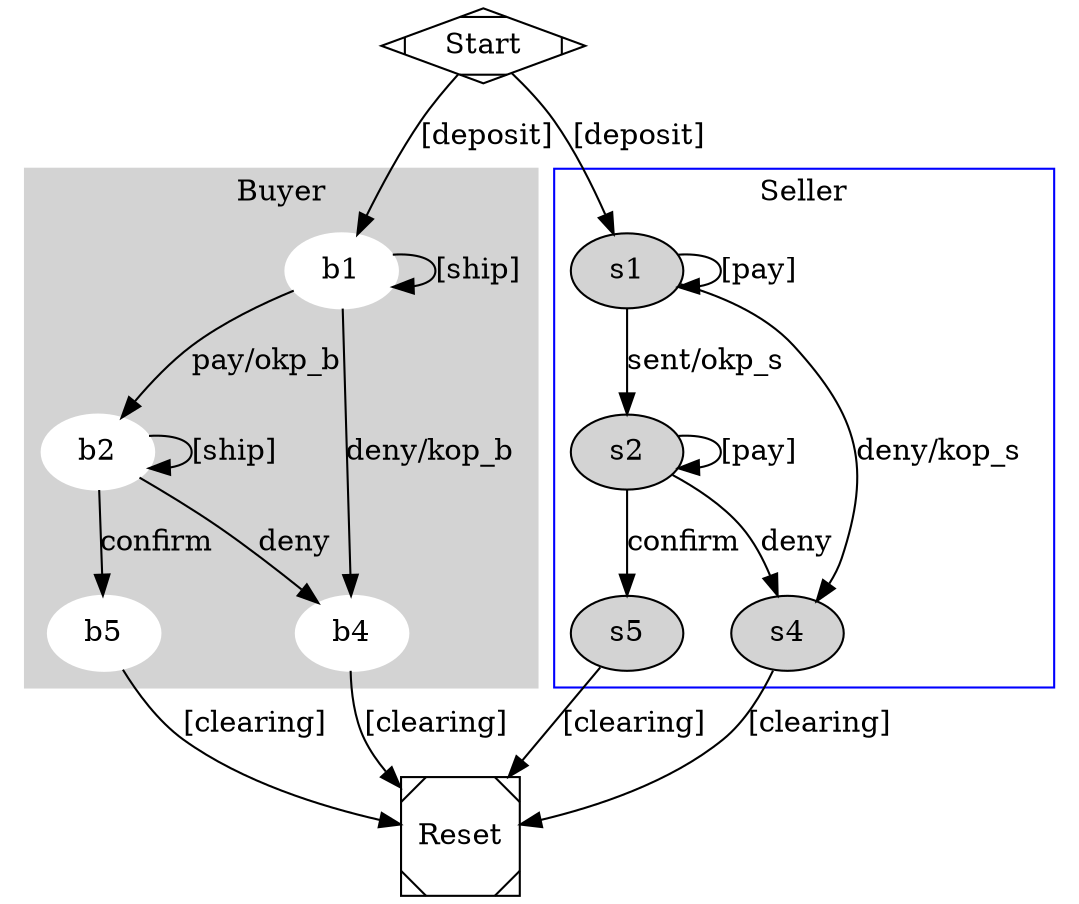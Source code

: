 
        
    digraph G {

        subgraph cluster_0 {
            style=filled;
            color=lightgrey;
            node [style=filled,color=white];

            // b1 -> b1  [ label = "[ship]" ];
            b1 -> b2 [label = "pay/okp_b" ];
            b2 -> b2 [label = "[ship]" ];
            b1-> b1 [label = "[ship]" ];
            b1 -> b4 [label="deny/kop_b"];
            b2->b4[label="deny"];
            b2->b5 [label="confirm"];
             
         

            label = "Buyer";
        }

        subgraph cluster_1 {
            node [style=filled];

            // s1 -> s1  [ label = "[pay]" ];
            s1 -> s2 [label = "sent/okp_s" ];
            s2 -> s2 [label = "[pay]" ];
            s1 -> s1 [label = "[pay]" ];
             s1 -> s4 [label="deny/kop_s"];
            s2->s4[label="deny"];
            s2->s5 [label="confirm"];
            
            

            label = "Seller";
            color=blue
        }

        Start -> s1 [ label = "[deposit]" ];
        Start -> b1 [ label = "[deposit]" ];
        
        b5 -> Reset [label = "[clearing]  " ];
        b4 -> Reset [label = "[clearing]  " ];
        s4 -> Reset [label = "[clearing] " ];
        s5 -> Reset [label = "[clearing] " ];
        
        Start [shape=Mdiamond];
        Reset [shape=Msquare];
        }